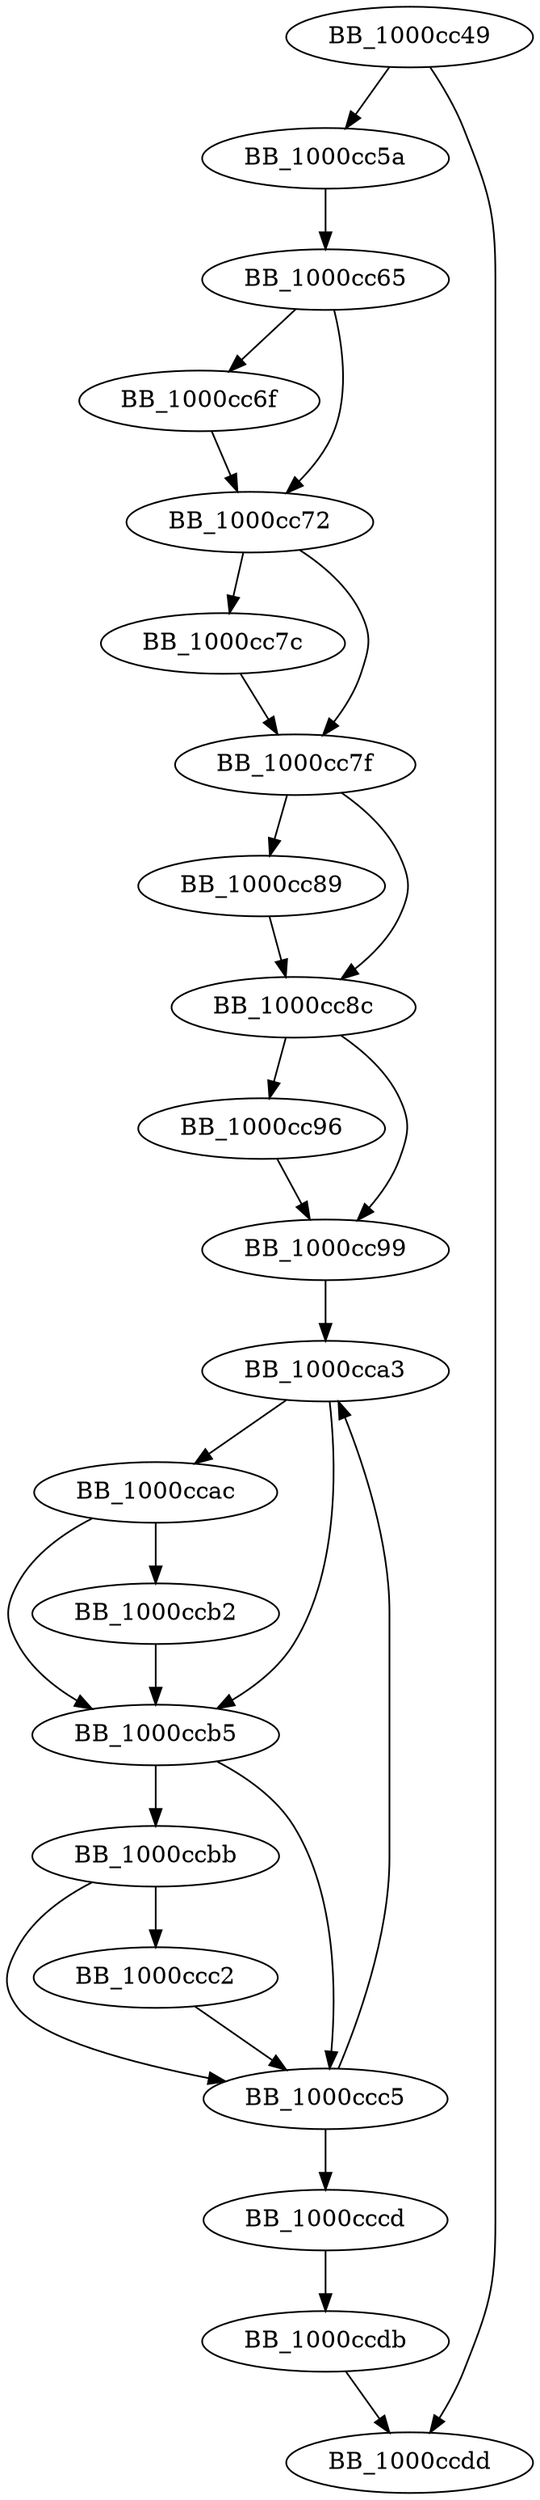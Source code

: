 DiGraph ___removelocaleref{
BB_1000cc49->BB_1000cc5a
BB_1000cc49->BB_1000ccdd
BB_1000cc5a->BB_1000cc65
BB_1000cc65->BB_1000cc6f
BB_1000cc65->BB_1000cc72
BB_1000cc6f->BB_1000cc72
BB_1000cc72->BB_1000cc7c
BB_1000cc72->BB_1000cc7f
BB_1000cc7c->BB_1000cc7f
BB_1000cc7f->BB_1000cc89
BB_1000cc7f->BB_1000cc8c
BB_1000cc89->BB_1000cc8c
BB_1000cc8c->BB_1000cc96
BB_1000cc8c->BB_1000cc99
BB_1000cc96->BB_1000cc99
BB_1000cc99->BB_1000cca3
BB_1000cca3->BB_1000ccac
BB_1000cca3->BB_1000ccb5
BB_1000ccac->BB_1000ccb2
BB_1000ccac->BB_1000ccb5
BB_1000ccb2->BB_1000ccb5
BB_1000ccb5->BB_1000ccbb
BB_1000ccb5->BB_1000ccc5
BB_1000ccbb->BB_1000ccc2
BB_1000ccbb->BB_1000ccc5
BB_1000ccc2->BB_1000ccc5
BB_1000ccc5->BB_1000cca3
BB_1000ccc5->BB_1000cccd
BB_1000cccd->BB_1000ccdb
BB_1000ccdb->BB_1000ccdd
}
